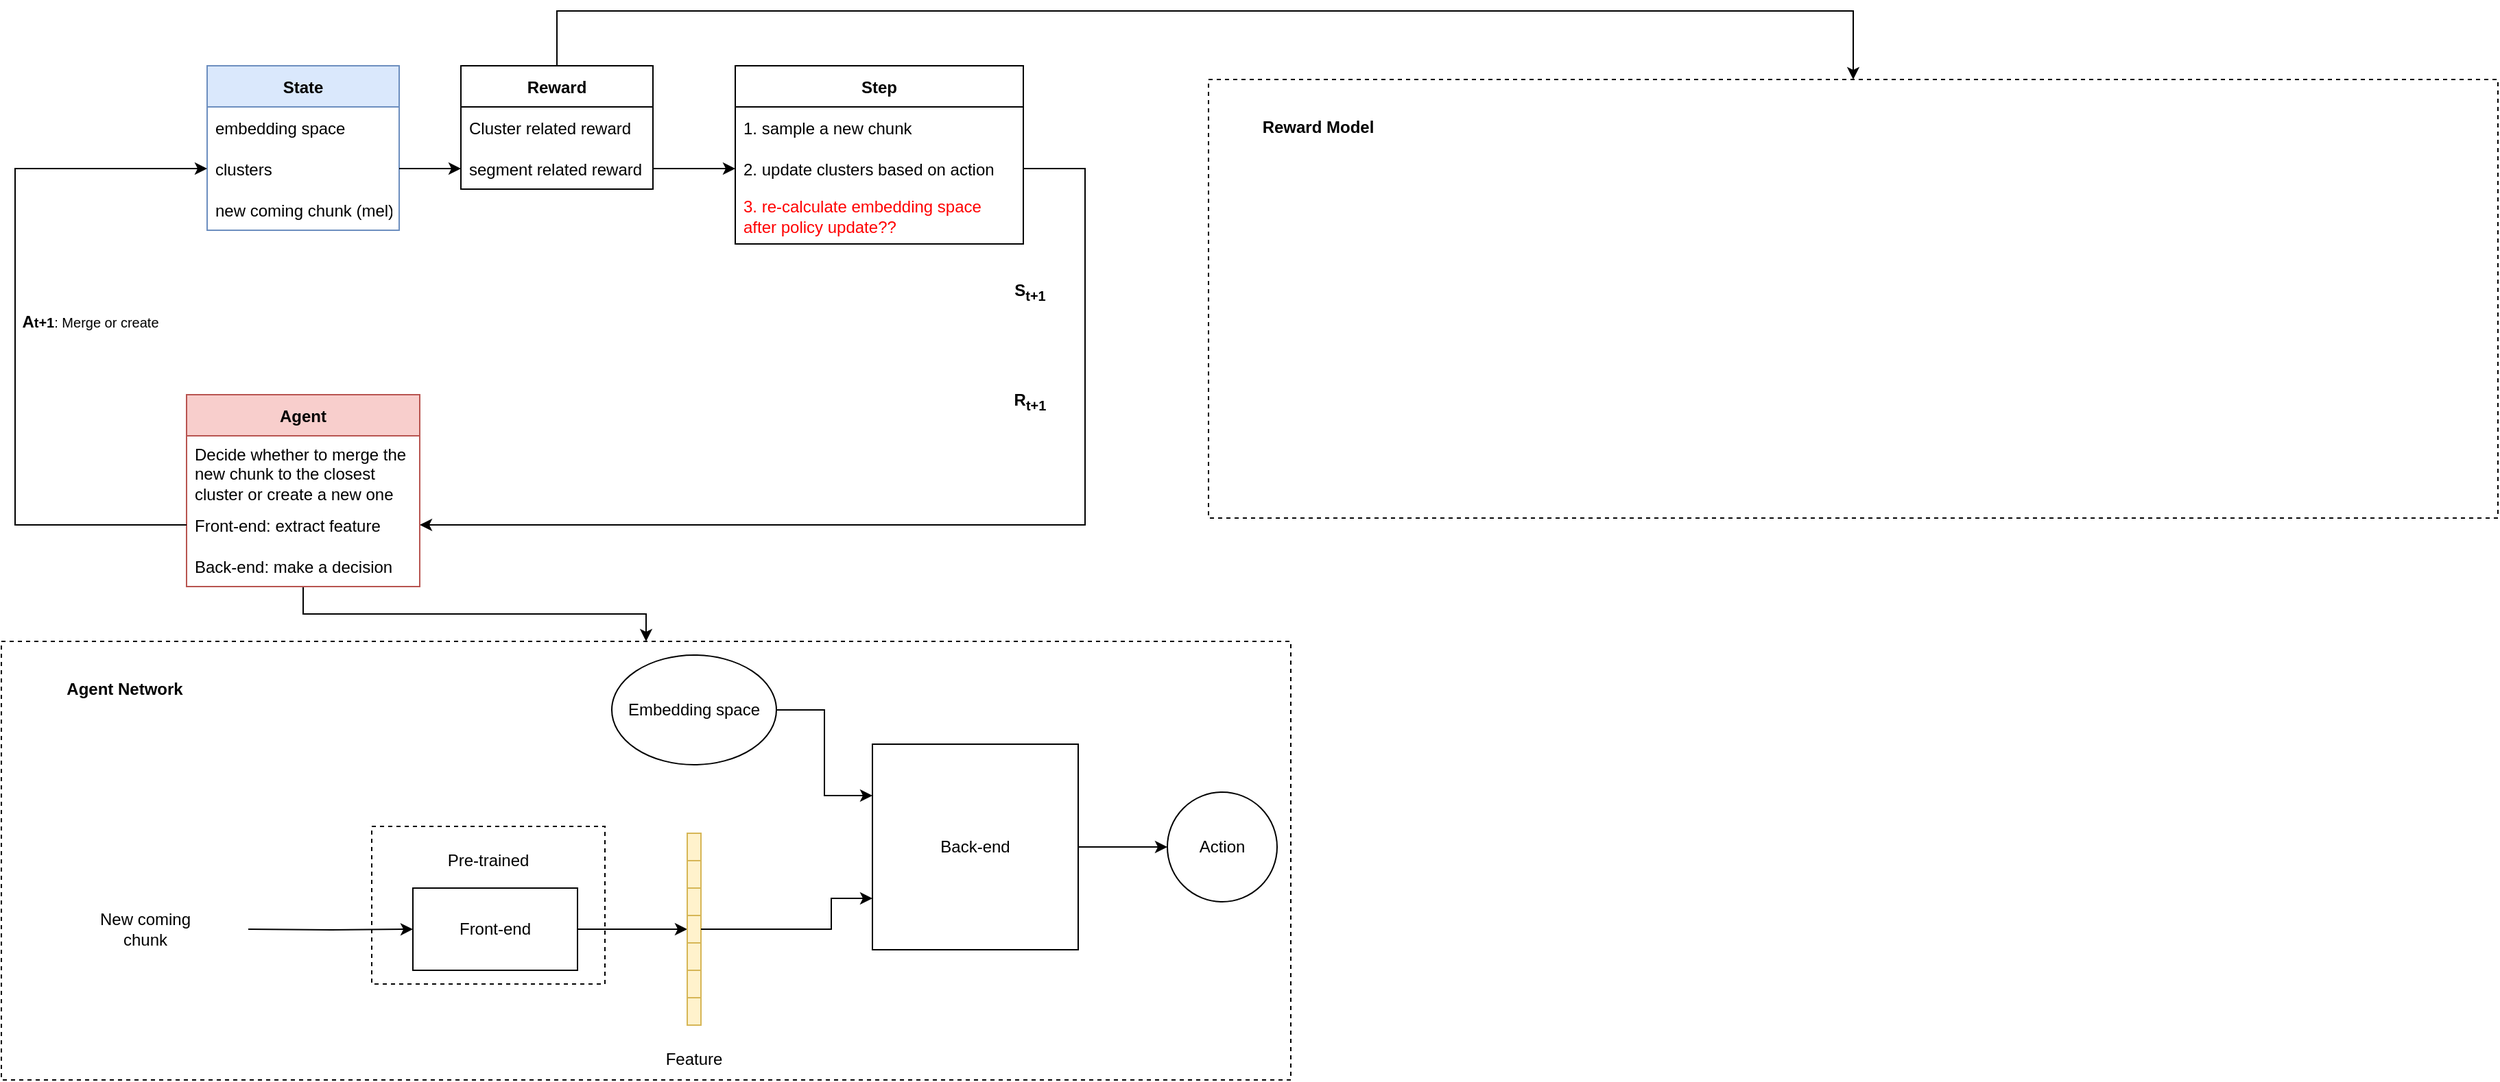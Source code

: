 <mxfile version="16.5.1" type="device"><diagram name="Page-1" id="c7558073-3199-34d8-9f00-42111426c3f3"><mxGraphModel dx="1278" dy="649" grid="1" gridSize="10" guides="1" tooltips="1" connect="1" arrows="1" fold="1" page="1" pageScale="1" pageWidth="1654" pageHeight="1169" background="none" math="0" shadow="0"><root><mxCell id="0"/><mxCell id="1" parent="0"/><mxCell id="zGYyVoBD9XMEMiWAxxAC-103" value="State" style="swimlane;fontStyle=1;childLayout=stackLayout;horizontal=1;startSize=30;horizontalStack=0;resizeParent=1;resizeParentMax=0;resizeLast=0;collapsible=1;marginBottom=0;fillColor=#dae8fc;strokeColor=#6c8ebf;" parent="1" vertex="1"><mxGeometry x="240" y="80" width="140" height="120" as="geometry"/></mxCell><mxCell id="zGYyVoBD9XMEMiWAxxAC-104" value="embedding space    " style="text;strokeColor=none;fillColor=none;align=left;verticalAlign=middle;spacingLeft=4;spacingRight=4;overflow=hidden;points=[[0,0.5],[1,0.5]];portConstraint=eastwest;rotatable=0;" parent="zGYyVoBD9XMEMiWAxxAC-103" vertex="1"><mxGeometry y="30" width="140" height="30" as="geometry"/></mxCell><mxCell id="zGYyVoBD9XMEMiWAxxAC-105" value="clusters" style="text;strokeColor=none;fillColor=none;align=left;verticalAlign=middle;spacingLeft=4;spacingRight=4;overflow=hidden;points=[[0,0.5],[1,0.5]];portConstraint=eastwest;rotatable=0;" parent="zGYyVoBD9XMEMiWAxxAC-103" vertex="1"><mxGeometry y="60" width="140" height="30" as="geometry"/></mxCell><mxCell id="zGYyVoBD9XMEMiWAxxAC-106" value="new coming chunk (mel)" style="text;strokeColor=none;fillColor=none;align=left;verticalAlign=middle;spacingLeft=4;spacingRight=4;overflow=hidden;points=[[0,0.5],[1,0.5]];portConstraint=eastwest;rotatable=0;" parent="zGYyVoBD9XMEMiWAxxAC-103" vertex="1"><mxGeometry y="90" width="140" height="30" as="geometry"/></mxCell><mxCell id="zGYyVoBD9XMEMiWAxxAC-160" style="edgeStyle=orthogonalEdgeStyle;rounded=0;orthogonalLoop=1;jettySize=auto;html=1;" parent="1" source="zGYyVoBD9XMEMiWAxxAC-107" target="zGYyVoBD9XMEMiWAxxAC-159" edge="1"><mxGeometry relative="1" as="geometry"/></mxCell><mxCell id="zGYyVoBD9XMEMiWAxxAC-107" value="Agent" style="swimlane;fontStyle=1;childLayout=stackLayout;horizontal=1;startSize=30;horizontalStack=0;resizeParent=1;resizeParentMax=0;resizeLast=0;collapsible=1;marginBottom=0;fillColor=#f8cecc;strokeColor=#b85450;" parent="1" vertex="1"><mxGeometry x="225" y="320" width="170" height="140" as="geometry"/></mxCell><mxCell id="zGYyVoBD9XMEMiWAxxAC-108" value="Decide whether to merge the new chunk to the closest cluster or create a new one" style="text;strokeColor=none;fillColor=none;align=left;verticalAlign=top;spacingLeft=4;spacingRight=4;overflow=hidden;points=[[0,0.5],[1,0.5]];portConstraint=eastwest;rotatable=0;whiteSpace=wrap;" parent="zGYyVoBD9XMEMiWAxxAC-107" vertex="1"><mxGeometry y="30" width="170" height="50" as="geometry"/></mxCell><mxCell id="zGYyVoBD9XMEMiWAxxAC-109" value="Front-end: extract feature" style="text;strokeColor=none;fillColor=none;align=left;verticalAlign=middle;spacingLeft=4;spacingRight=4;overflow=hidden;points=[[0,0.5],[1,0.5]];portConstraint=eastwest;rotatable=0;" parent="zGYyVoBD9XMEMiWAxxAC-107" vertex="1"><mxGeometry y="80" width="170" height="30" as="geometry"/></mxCell><mxCell id="zGYyVoBD9XMEMiWAxxAC-110" value="Back-end: make a decision" style="text;strokeColor=none;fillColor=none;align=left;verticalAlign=middle;spacingLeft=4;spacingRight=4;overflow=hidden;points=[[0,0.5],[1,0.5]];portConstraint=eastwest;rotatable=0;" parent="zGYyVoBD9XMEMiWAxxAC-107" vertex="1"><mxGeometry y="110" width="170" height="30" as="geometry"/></mxCell><mxCell id="zGYyVoBD9XMEMiWAxxAC-115" value="&lt;b&gt;S&lt;sub&gt;t+1&lt;/sub&gt;&lt;/b&gt;" style="text;html=1;strokeColor=none;fillColor=none;align=center;verticalAlign=middle;whiteSpace=wrap;rounded=0;" parent="1" vertex="1"><mxGeometry x="810" y="230" width="60" height="30" as="geometry"/></mxCell><mxCell id="zGYyVoBD9XMEMiWAxxAC-116" value="&lt;b&gt;R&lt;sub&gt;t+1&lt;/sub&gt;&lt;/b&gt;" style="text;html=1;strokeColor=none;fillColor=none;align=center;verticalAlign=middle;whiteSpace=wrap;rounded=0;" parent="1" vertex="1"><mxGeometry x="810" y="310" width="60" height="30" as="geometry"/></mxCell><mxCell id="zGYyVoBD9XMEMiWAxxAC-117" value="&lt;sub&gt;&lt;span style=&quot;font-weight: bold ; font-size: 12px&quot;&gt;A&lt;/span&gt;&lt;b&gt;t+1&lt;/b&gt;: Merge or create&lt;/sub&gt;" style="text;html=1;strokeColor=none;fillColor=none;align=center;verticalAlign=middle;whiteSpace=wrap;rounded=0;" parent="1" vertex="1"><mxGeometry x="100" y="250" width="110" height="30" as="geometry"/></mxCell><mxCell id="zGYyVoBD9XMEMiWAxxAC-119" style="edgeStyle=orthogonalEdgeStyle;rounded=0;orthogonalLoop=1;jettySize=auto;html=1;entryX=0;entryY=0.5;entryDx=0;entryDy=0;" parent="1" source="zGYyVoBD9XMEMiWAxxAC-109" target="zGYyVoBD9XMEMiWAxxAC-105" edge="1"><mxGeometry relative="1" as="geometry"><Array as="points"><mxPoint x="100" y="415"/><mxPoint x="100" y="155"/></Array></mxGeometry></mxCell><mxCell id="zGYyVoBD9XMEMiWAxxAC-152" style="edgeStyle=orthogonalEdgeStyle;rounded=0;orthogonalLoop=1;jettySize=auto;html=1;" parent="1" source="zGYyVoBD9XMEMiWAxxAC-120" target="zGYyVoBD9XMEMiWAxxAC-151" edge="1"><mxGeometry relative="1" as="geometry"/></mxCell><mxCell id="zGYyVoBD9XMEMiWAxxAC-120" value="Back-end" style="whiteSpace=wrap;html=1;aspect=fixed;" parent="1" vertex="1"><mxGeometry x="725" y="575" width="150" height="150" as="geometry"/></mxCell><mxCell id="zGYyVoBD9XMEMiWAxxAC-148" style="edgeStyle=orthogonalEdgeStyle;rounded=0;orthogonalLoop=1;jettySize=auto;html=1;" parent="1" source="zGYyVoBD9XMEMiWAxxAC-121" target="zGYyVoBD9XMEMiWAxxAC-123" edge="1"><mxGeometry relative="1" as="geometry"/></mxCell><mxCell id="zGYyVoBD9XMEMiWAxxAC-121" value="Front-end" style="rounded=0;whiteSpace=wrap;html=1;" parent="1" vertex="1"><mxGeometry x="390" y="680" width="120" height="60" as="geometry"/></mxCell><mxCell id="zGYyVoBD9XMEMiWAxxAC-150" style="edgeStyle=orthogonalEdgeStyle;rounded=0;orthogonalLoop=1;jettySize=auto;html=1;entryX=0;entryY=0.25;entryDx=0;entryDy=0;" parent="1" source="zGYyVoBD9XMEMiWAxxAC-122" target="zGYyVoBD9XMEMiWAxxAC-120" edge="1"><mxGeometry relative="1" as="geometry"/></mxCell><mxCell id="zGYyVoBD9XMEMiWAxxAC-122" value="Embedding space" style="ellipse;whiteSpace=wrap;html=1;" parent="1" vertex="1"><mxGeometry x="535" y="510" width="120" height="80" as="geometry"/></mxCell><mxCell id="zGYyVoBD9XMEMiWAxxAC-123" value="" style="shape=table;html=1;whiteSpace=wrap;startSize=0;container=1;collapsible=0;childLayout=tableLayout;fillColor=#fff2cc;strokeColor=#d6b656;" parent="1" vertex="1"><mxGeometry x="590" y="640" width="10" height="140" as="geometry"/></mxCell><mxCell id="zGYyVoBD9XMEMiWAxxAC-124" value="" style="shape=tableRow;horizontal=0;startSize=0;swimlaneHead=0;swimlaneBody=0;top=0;left=0;bottom=0;right=0;collapsible=0;dropTarget=0;fillColor=none;points=[[0,0.5],[1,0.5]];portConstraint=eastwest;" parent="zGYyVoBD9XMEMiWAxxAC-123" vertex="1"><mxGeometry width="10" height="20" as="geometry"/></mxCell><mxCell id="zGYyVoBD9XMEMiWAxxAC-125" value="" style="shape=partialRectangle;html=1;whiteSpace=wrap;connectable=0;fillColor=none;top=0;left=0;bottom=0;right=0;overflow=hidden;" parent="zGYyVoBD9XMEMiWAxxAC-124" vertex="1"><mxGeometry width="10" height="20" as="geometry"><mxRectangle width="10" height="20" as="alternateBounds"/></mxGeometry></mxCell><mxCell id="zGYyVoBD9XMEMiWAxxAC-128" value="" style="shape=tableRow;horizontal=0;startSize=0;swimlaneHead=0;swimlaneBody=0;top=0;left=0;bottom=0;right=0;collapsible=0;dropTarget=0;fillColor=none;points=[[0,0.5],[1,0.5]];portConstraint=eastwest;" parent="zGYyVoBD9XMEMiWAxxAC-123" vertex="1"><mxGeometry y="20" width="10" height="20" as="geometry"/></mxCell><mxCell id="zGYyVoBD9XMEMiWAxxAC-129" value="" style="shape=partialRectangle;html=1;whiteSpace=wrap;connectable=0;fillColor=none;top=0;left=0;bottom=0;right=0;overflow=hidden;" parent="zGYyVoBD9XMEMiWAxxAC-128" vertex="1"><mxGeometry width="10" height="20" as="geometry"><mxRectangle width="10" height="20" as="alternateBounds"/></mxGeometry></mxCell><mxCell id="zGYyVoBD9XMEMiWAxxAC-132" value="" style="shape=tableRow;horizontal=0;startSize=0;swimlaneHead=0;swimlaneBody=0;top=0;left=0;bottom=0;right=0;collapsible=0;dropTarget=0;fillColor=none;points=[[0,0.5],[1,0.5]];portConstraint=eastwest;" parent="zGYyVoBD9XMEMiWAxxAC-123" vertex="1"><mxGeometry y="40" width="10" height="20" as="geometry"/></mxCell><mxCell id="zGYyVoBD9XMEMiWAxxAC-133" value="" style="shape=partialRectangle;html=1;whiteSpace=wrap;connectable=0;fillColor=none;top=0;left=0;bottom=0;right=0;overflow=hidden;" parent="zGYyVoBD9XMEMiWAxxAC-132" vertex="1"><mxGeometry width="10" height="20" as="geometry"><mxRectangle width="10" height="20" as="alternateBounds"/></mxGeometry></mxCell><mxCell id="zGYyVoBD9XMEMiWAxxAC-136" style="shape=tableRow;horizontal=0;startSize=0;swimlaneHead=0;swimlaneBody=0;top=0;left=0;bottom=0;right=0;collapsible=0;dropTarget=0;fillColor=none;points=[[0,0.5],[1,0.5]];portConstraint=eastwest;" parent="zGYyVoBD9XMEMiWAxxAC-123" vertex="1"><mxGeometry y="60" width="10" height="20" as="geometry"/></mxCell><mxCell id="zGYyVoBD9XMEMiWAxxAC-137" style="shape=partialRectangle;html=1;whiteSpace=wrap;connectable=0;fillColor=none;top=0;left=0;bottom=0;right=0;overflow=hidden;" parent="zGYyVoBD9XMEMiWAxxAC-136" vertex="1"><mxGeometry width="10" height="20" as="geometry"><mxRectangle width="10" height="20" as="alternateBounds"/></mxGeometry></mxCell><mxCell id="zGYyVoBD9XMEMiWAxxAC-138" style="shape=tableRow;horizontal=0;startSize=0;swimlaneHead=0;swimlaneBody=0;top=0;left=0;bottom=0;right=0;collapsible=0;dropTarget=0;fillColor=none;points=[[0,0.5],[1,0.5]];portConstraint=eastwest;" parent="zGYyVoBD9XMEMiWAxxAC-123" vertex="1"><mxGeometry y="80" width="10" height="20" as="geometry"/></mxCell><mxCell id="zGYyVoBD9XMEMiWAxxAC-139" style="shape=partialRectangle;html=1;whiteSpace=wrap;connectable=0;fillColor=none;top=0;left=0;bottom=0;right=0;overflow=hidden;" parent="zGYyVoBD9XMEMiWAxxAC-138" vertex="1"><mxGeometry width="10" height="20" as="geometry"><mxRectangle width="10" height="20" as="alternateBounds"/></mxGeometry></mxCell><mxCell id="zGYyVoBD9XMEMiWAxxAC-140" style="shape=tableRow;horizontal=0;startSize=0;swimlaneHead=0;swimlaneBody=0;top=0;left=0;bottom=0;right=0;collapsible=0;dropTarget=0;fillColor=none;points=[[0,0.5],[1,0.5]];portConstraint=eastwest;" parent="zGYyVoBD9XMEMiWAxxAC-123" vertex="1"><mxGeometry y="100" width="10" height="20" as="geometry"/></mxCell><mxCell id="zGYyVoBD9XMEMiWAxxAC-141" style="shape=partialRectangle;html=1;whiteSpace=wrap;connectable=0;fillColor=none;top=0;left=0;bottom=0;right=0;overflow=hidden;" parent="zGYyVoBD9XMEMiWAxxAC-140" vertex="1"><mxGeometry width="10" height="20" as="geometry"><mxRectangle width="10" height="20" as="alternateBounds"/></mxGeometry></mxCell><mxCell id="zGYyVoBD9XMEMiWAxxAC-142" style="shape=tableRow;horizontal=0;startSize=0;swimlaneHead=0;swimlaneBody=0;top=0;left=0;bottom=0;right=0;collapsible=0;dropTarget=0;fillColor=none;points=[[0,0.5],[1,0.5]];portConstraint=eastwest;" parent="zGYyVoBD9XMEMiWAxxAC-123" vertex="1"><mxGeometry y="120" width="10" height="20" as="geometry"/></mxCell><mxCell id="zGYyVoBD9XMEMiWAxxAC-143" style="shape=partialRectangle;html=1;whiteSpace=wrap;connectable=0;fillColor=none;top=0;left=0;bottom=0;right=0;overflow=hidden;" parent="zGYyVoBD9XMEMiWAxxAC-142" vertex="1"><mxGeometry width="10" height="20" as="geometry"><mxRectangle width="10" height="20" as="alternateBounds"/></mxGeometry></mxCell><mxCell id="zGYyVoBD9XMEMiWAxxAC-146" style="edgeStyle=orthogonalEdgeStyle;rounded=0;orthogonalLoop=1;jettySize=auto;html=1;" parent="1" target="zGYyVoBD9XMEMiWAxxAC-121" edge="1"><mxGeometry relative="1" as="geometry"><mxPoint x="270" y="710" as="sourcePoint"/></mxGeometry></mxCell><mxCell id="zGYyVoBD9XMEMiWAxxAC-149" style="edgeStyle=orthogonalEdgeStyle;rounded=0;orthogonalLoop=1;jettySize=auto;html=1;entryX=0;entryY=0.75;entryDx=0;entryDy=0;" parent="1" source="zGYyVoBD9XMEMiWAxxAC-136" target="zGYyVoBD9XMEMiWAxxAC-120" edge="1"><mxGeometry relative="1" as="geometry"><Array as="points"><mxPoint x="695" y="710"/><mxPoint x="695" y="688"/></Array></mxGeometry></mxCell><mxCell id="zGYyVoBD9XMEMiWAxxAC-151" value="Action" style="ellipse;whiteSpace=wrap;html=1;aspect=fixed;" parent="1" vertex="1"><mxGeometry x="940" y="610" width="80" height="80" as="geometry"/></mxCell><mxCell id="zGYyVoBD9XMEMiWAxxAC-153" value="Feature" style="text;html=1;strokeColor=none;fillColor=none;align=center;verticalAlign=middle;whiteSpace=wrap;rounded=0;" parent="1" vertex="1"><mxGeometry x="565" y="790" width="60" height="30" as="geometry"/></mxCell><mxCell id="zGYyVoBD9XMEMiWAxxAC-157" value="New coming chunk" style="text;html=1;strokeColor=none;fillColor=none;align=center;verticalAlign=middle;whiteSpace=wrap;rounded=0;" parent="1" vertex="1"><mxGeometry x="150" y="695" width="90" height="30" as="geometry"/></mxCell><mxCell id="zGYyVoBD9XMEMiWAxxAC-159" value="" style="rounded=0;whiteSpace=wrap;html=1;dashed=1;strokeWidth=1;fillColor=none;" parent="1" vertex="1"><mxGeometry x="90" y="500" width="940" height="320" as="geometry"/></mxCell><mxCell id="zGYyVoBD9XMEMiWAxxAC-161" value="Agent Network" style="text;html=1;strokeColor=none;fillColor=none;align=center;verticalAlign=middle;whiteSpace=wrap;rounded=0;dashed=1;fontStyle=1" parent="1" vertex="1"><mxGeometry x="110" y="520" width="140" height="30" as="geometry"/></mxCell><mxCell id="zGYyVoBD9XMEMiWAxxAC-162" value="" style="rounded=0;whiteSpace=wrap;html=1;dashed=1;strokeWidth=1;fillColor=none;" parent="1" vertex="1"><mxGeometry x="360" y="635" width="170" height="115" as="geometry"/></mxCell><mxCell id="zGYyVoBD9XMEMiWAxxAC-163" value="Pre-trained" style="text;html=1;strokeColor=none;fillColor=none;align=center;verticalAlign=middle;whiteSpace=wrap;rounded=0;dashed=1;" parent="1" vertex="1"><mxGeometry x="405" y="645" width="80" height="30" as="geometry"/></mxCell><mxCell id="zGYyVoBD9XMEMiWAxxAC-165" value="Step" style="swimlane;fontStyle=1;childLayout=stackLayout;horizontal=1;startSize=30;horizontalStack=0;resizeParent=1;resizeParentMax=0;resizeLast=0;collapsible=1;marginBottom=0;strokeWidth=1;fillColor=default;" parent="1" vertex="1"><mxGeometry x="625" y="80" width="210" height="130" as="geometry"/></mxCell><mxCell id="zGYyVoBD9XMEMiWAxxAC-166" value="1. sample a new chunk    " style="text;strokeColor=none;fillColor=none;align=left;verticalAlign=middle;spacingLeft=4;spacingRight=4;overflow=hidden;points=[[0,0.5],[1,0.5]];portConstraint=eastwest;rotatable=0;dashed=1;" parent="zGYyVoBD9XMEMiWAxxAC-165" vertex="1"><mxGeometry y="30" width="210" height="30" as="geometry"/></mxCell><mxCell id="zGYyVoBD9XMEMiWAxxAC-167" value="2. update clusters based on action" style="text;strokeColor=none;fillColor=none;align=left;verticalAlign=middle;spacingLeft=4;spacingRight=4;overflow=hidden;points=[[0,0.5],[1,0.5]];portConstraint=eastwest;rotatable=0;dashed=1;" parent="zGYyVoBD9XMEMiWAxxAC-165" vertex="1"><mxGeometry y="60" width="210" height="30" as="geometry"/></mxCell><mxCell id="zGYyVoBD9XMEMiWAxxAC-168" value="3. re-calculate embedding space after policy update??" style="text;strokeColor=none;fillColor=none;align=left;verticalAlign=middle;spacingLeft=4;spacingRight=4;overflow=hidden;points=[[0,0.5],[1,0.5]];portConstraint=eastwest;rotatable=0;dashed=1;whiteSpace=wrap;fontColor=#FF0000;" parent="zGYyVoBD9XMEMiWAxxAC-165" vertex="1"><mxGeometry y="90" width="210" height="40" as="geometry"/></mxCell><mxCell id="xLGvFP1ZX09Q2O5ZNCgK-2" style="edgeStyle=orthogonalEdgeStyle;rounded=0;orthogonalLoop=1;jettySize=auto;html=1;entryX=0.5;entryY=0;entryDx=0;entryDy=0;" edge="1" parent="1" source="zGYyVoBD9XMEMiWAxxAC-171" target="xLGvFP1ZX09Q2O5ZNCgK-1"><mxGeometry relative="1" as="geometry"><Array as="points"><mxPoint x="495" y="40"/><mxPoint x="1440" y="40"/></Array></mxGeometry></mxCell><mxCell id="zGYyVoBD9XMEMiWAxxAC-171" value="Reward" style="swimlane;fontStyle=1;childLayout=stackLayout;horizontal=1;startSize=30;horizontalStack=0;resizeParent=1;resizeParentMax=0;resizeLast=0;collapsible=1;marginBottom=0;fontColor=#000000;strokeWidth=1;fillColor=default;" parent="1" vertex="1"><mxGeometry x="425" y="80" width="140" height="90" as="geometry"/></mxCell><mxCell id="zGYyVoBD9XMEMiWAxxAC-172" value="Cluster related reward" style="text;strokeColor=none;fillColor=none;align=left;verticalAlign=middle;spacingLeft=4;spacingRight=4;overflow=hidden;points=[[0,0.5],[1,0.5]];portConstraint=eastwest;rotatable=0;fontColor=#000000;" parent="zGYyVoBD9XMEMiWAxxAC-171" vertex="1"><mxGeometry y="30" width="140" height="30" as="geometry"/></mxCell><mxCell id="zGYyVoBD9XMEMiWAxxAC-173" value="segment related reward " style="text;strokeColor=none;fillColor=none;align=left;verticalAlign=middle;spacingLeft=4;spacingRight=4;overflow=hidden;points=[[0,0.5],[1,0.5]];portConstraint=eastwest;rotatable=0;fontColor=#000000;" parent="zGYyVoBD9XMEMiWAxxAC-171" vertex="1"><mxGeometry y="60" width="140" height="30" as="geometry"/></mxCell><mxCell id="zGYyVoBD9XMEMiWAxxAC-175" style="edgeStyle=orthogonalEdgeStyle;rounded=0;orthogonalLoop=1;jettySize=auto;html=1;entryX=0;entryY=0.5;entryDx=0;entryDy=0;fontColor=#000000;" parent="1" source="zGYyVoBD9XMEMiWAxxAC-105" target="zGYyVoBD9XMEMiWAxxAC-173" edge="1"><mxGeometry relative="1" as="geometry"/></mxCell><mxCell id="zGYyVoBD9XMEMiWAxxAC-178" style="edgeStyle=orthogonalEdgeStyle;rounded=0;orthogonalLoop=1;jettySize=auto;html=1;entryX=0;entryY=0.5;entryDx=0;entryDy=0;fontColor=#000000;" parent="1" source="zGYyVoBD9XMEMiWAxxAC-173" target="zGYyVoBD9XMEMiWAxxAC-167" edge="1"><mxGeometry relative="1" as="geometry"/></mxCell><mxCell id="zGYyVoBD9XMEMiWAxxAC-179" style="edgeStyle=orthogonalEdgeStyle;rounded=0;orthogonalLoop=1;jettySize=auto;html=1;entryX=1;entryY=0.5;entryDx=0;entryDy=0;fontColor=#000000;" parent="1" source="zGYyVoBD9XMEMiWAxxAC-167" target="zGYyVoBD9XMEMiWAxxAC-109" edge="1"><mxGeometry relative="1" as="geometry"><Array as="points"><mxPoint x="880" y="155"/><mxPoint x="880" y="415"/></Array></mxGeometry></mxCell><mxCell id="xLGvFP1ZX09Q2O5ZNCgK-1" value="" style="rounded=0;whiteSpace=wrap;html=1;dashed=1;strokeWidth=1;fillColor=none;" vertex="1" parent="1"><mxGeometry x="970" y="90" width="940" height="320" as="geometry"/></mxCell><mxCell id="xLGvFP1ZX09Q2O5ZNCgK-3" value="&lt;b&gt;Reward Model&lt;/b&gt;" style="text;html=1;strokeColor=none;fillColor=none;align=center;verticalAlign=middle;whiteSpace=wrap;rounded=0;" vertex="1" parent="1"><mxGeometry x="1000" y="110" width="100" height="30" as="geometry"/></mxCell></root></mxGraphModel></diagram></mxfile>